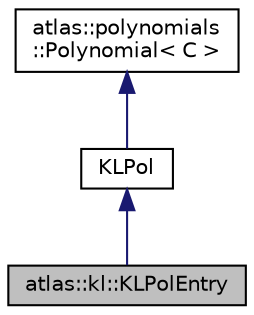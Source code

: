 digraph "atlas::kl::KLPolEntry"
{
  edge [fontname="Helvetica",fontsize="10",labelfontname="Helvetica",labelfontsize="10"];
  node [fontname="Helvetica",fontsize="10",shape=record];
  Node1 [label="atlas::kl::KLPolEntry",height=0.2,width=0.4,color="black", fillcolor="grey75", style="filled", fontcolor="black"];
  Node2 -> Node1 [dir="back",color="midnightblue",fontsize="10",style="solid",fontname="Helvetica"];
  Node2 [label="KLPol",height=0.2,width=0.4,color="black", fillcolor="white", style="filled",URL="$classatlas_1_1polynomials_1_1Safe__Poly.html"];
  Node3 -> Node2 [dir="back",color="midnightblue",fontsize="10",style="solid",fontname="Helvetica"];
  Node3 [label="atlas::polynomials\l::Polynomial\< C \>",height=0.2,width=0.4,color="black", fillcolor="white", style="filled",URL="$classatlas_1_1polynomials_1_1Polynomial.html",tooltip="Polynomials with coefficients in |C|. "];
}
